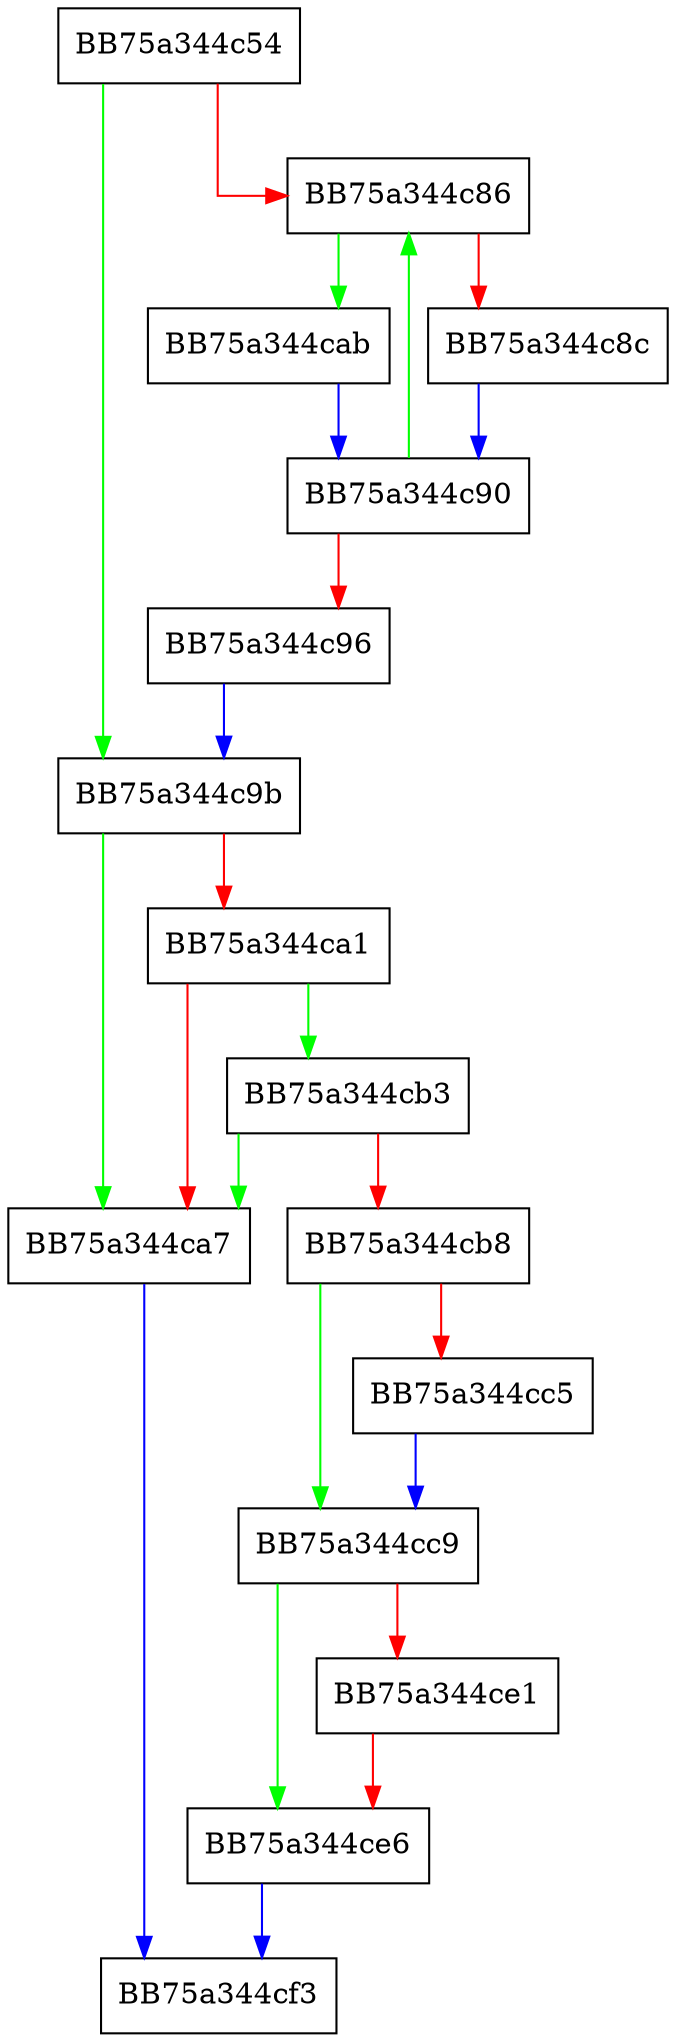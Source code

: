 digraph setThreadToWait {
  node [shape="box"];
  graph [splines=ortho];
  BB75a344c54 -> BB75a344c9b [color="green"];
  BB75a344c54 -> BB75a344c86 [color="red"];
  BB75a344c86 -> BB75a344cab [color="green"];
  BB75a344c86 -> BB75a344c8c [color="red"];
  BB75a344c8c -> BB75a344c90 [color="blue"];
  BB75a344c90 -> BB75a344c86 [color="green"];
  BB75a344c90 -> BB75a344c96 [color="red"];
  BB75a344c96 -> BB75a344c9b [color="blue"];
  BB75a344c9b -> BB75a344ca7 [color="green"];
  BB75a344c9b -> BB75a344ca1 [color="red"];
  BB75a344ca1 -> BB75a344cb3 [color="green"];
  BB75a344ca1 -> BB75a344ca7 [color="red"];
  BB75a344ca7 -> BB75a344cf3 [color="blue"];
  BB75a344cab -> BB75a344c90 [color="blue"];
  BB75a344cb3 -> BB75a344ca7 [color="green"];
  BB75a344cb3 -> BB75a344cb8 [color="red"];
  BB75a344cb8 -> BB75a344cc9 [color="green"];
  BB75a344cb8 -> BB75a344cc5 [color="red"];
  BB75a344cc5 -> BB75a344cc9 [color="blue"];
  BB75a344cc9 -> BB75a344ce6 [color="green"];
  BB75a344cc9 -> BB75a344ce1 [color="red"];
  BB75a344ce1 -> BB75a344ce6 [color="red"];
  BB75a344ce6 -> BB75a344cf3 [color="blue"];
}